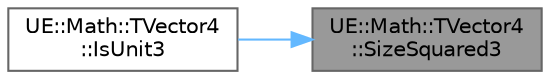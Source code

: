 digraph "UE::Math::TVector4::SizeSquared3"
{
 // INTERACTIVE_SVG=YES
 // LATEX_PDF_SIZE
  bgcolor="transparent";
  edge [fontname=Helvetica,fontsize=10,labelfontname=Helvetica,labelfontsize=10];
  node [fontname=Helvetica,fontsize=10,shape=box,height=0.2,width=0.4];
  rankdir="RL";
  Node1 [id="Node000001",label="UE::Math::TVector4\l::SizeSquared3",height=0.2,width=0.4,color="gray40", fillcolor="grey60", style="filled", fontcolor="black",tooltip="Get the squared length of this vector not taking W component into account."];
  Node1 -> Node2 [id="edge1_Node000001_Node000002",dir="back",color="steelblue1",style="solid",tooltip=" "];
  Node2 [id="Node000002",label="UE::Math::TVector4\l::IsUnit3",height=0.2,width=0.4,color="grey40", fillcolor="white", style="filled",URL="$d6/da1/structUE_1_1Math_1_1TVector4.html#ade7493fe9ed17468d5138b3b34e32f70",tooltip="Check if the vector is of unit length, with specified tolerance."];
}
